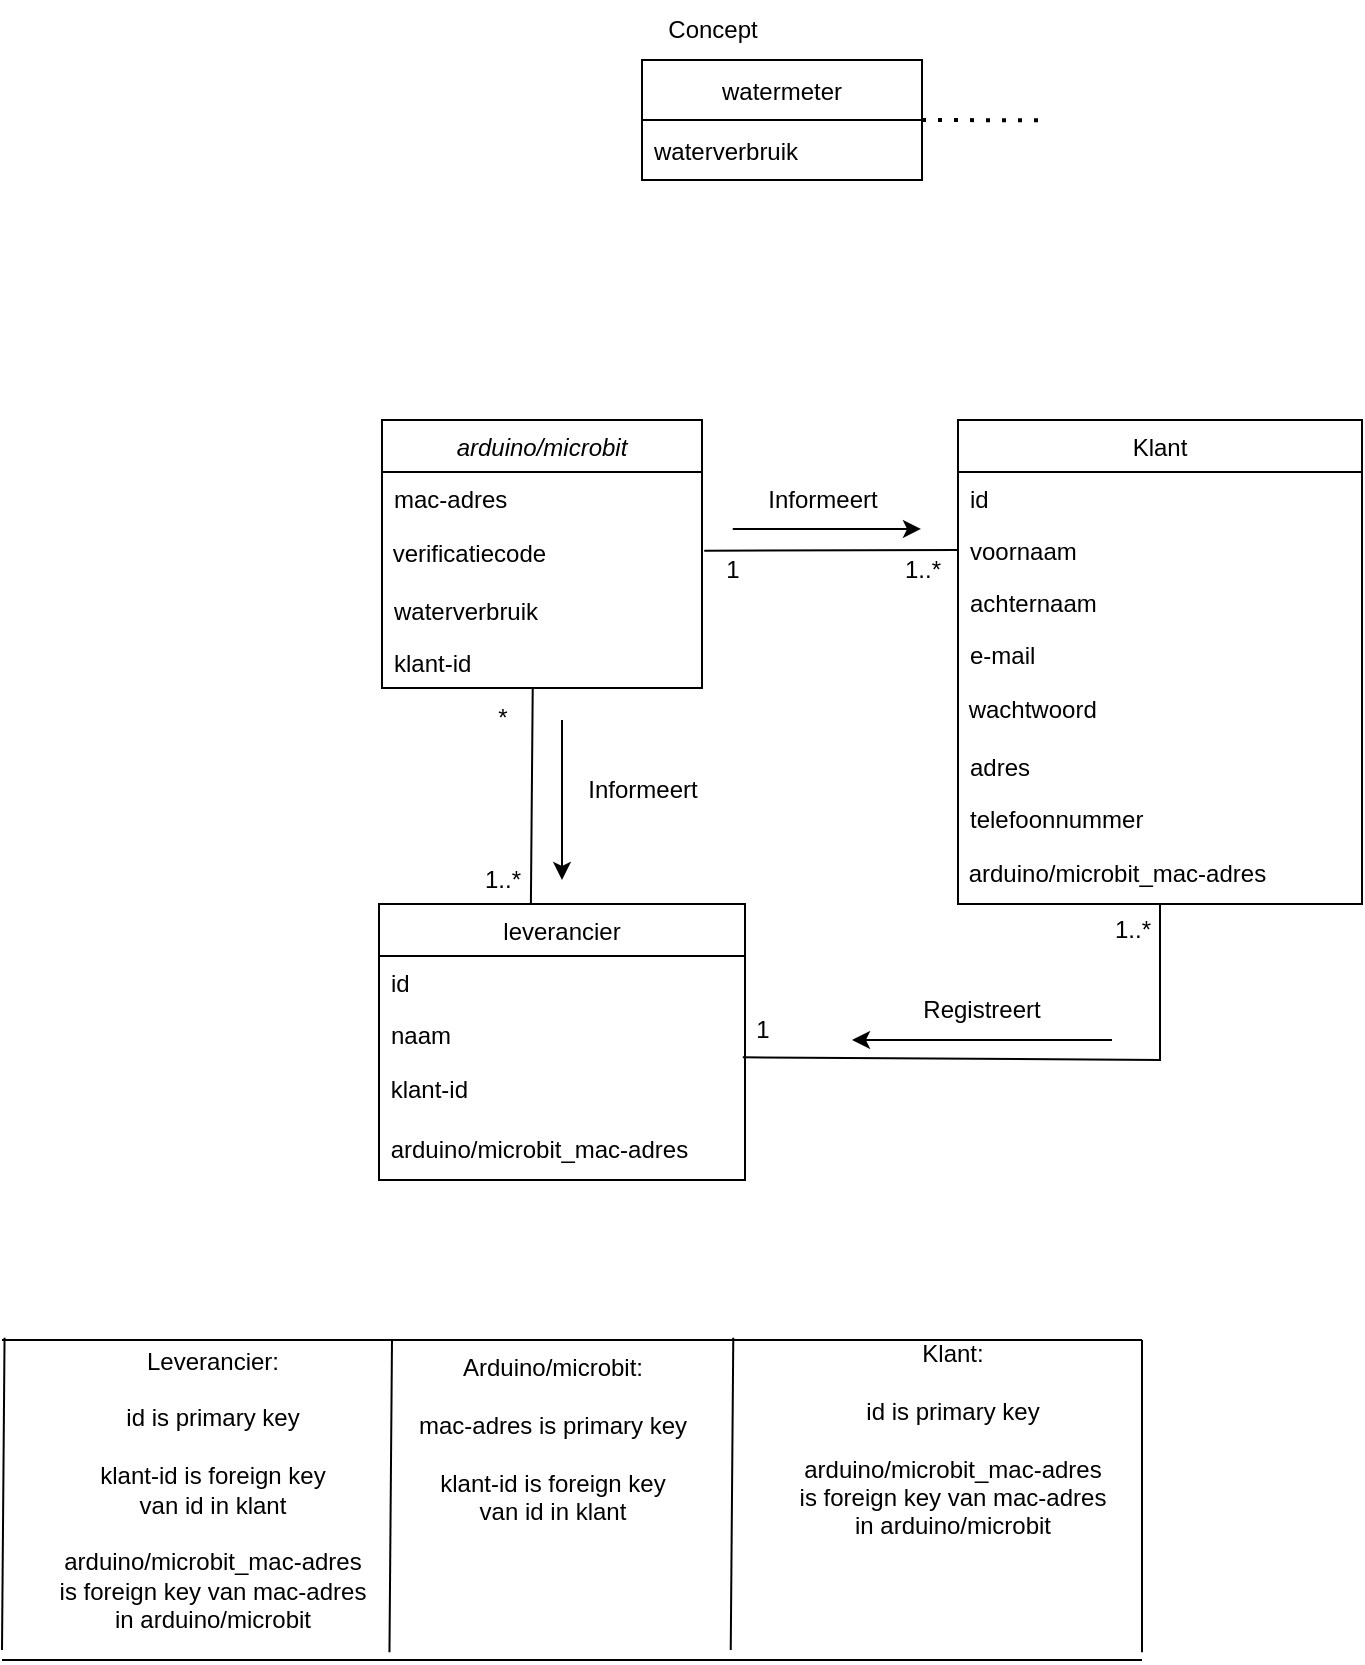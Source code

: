 <mxfile version="20.4.1" type="device"><diagram id="C5RBs43oDa-KdzZeNtuy" name="Page-1"><mxGraphModel dx="1703" dy="2113" grid="1" gridSize="10" guides="1" tooltips="1" connect="1" arrows="1" fold="1" page="1" pageScale="1" pageWidth="827" pageHeight="1169" math="0" shadow="0"><root><mxCell id="WIyWlLk6GJQsqaUBKTNV-0"/><mxCell id="WIyWlLk6GJQsqaUBKTNV-1" parent="WIyWlLk6GJQsqaUBKTNV-0"/><mxCell id="zkfFHV4jXpPFQw0GAbJ--0" value="arduino/microbit" style="swimlane;fontStyle=2;align=center;verticalAlign=top;childLayout=stackLayout;horizontal=1;startSize=26;horizontalStack=0;resizeParent=1;resizeLast=0;collapsible=1;marginBottom=0;rounded=0;shadow=0;strokeWidth=1;" parent="WIyWlLk6GJQsqaUBKTNV-1" vertex="1"><mxGeometry x="220" y="120" width="160" height="134" as="geometry"><mxRectangle x="230" y="140" width="160" height="26" as="alternateBounds"/></mxGeometry></mxCell><mxCell id="zkfFHV4jXpPFQw0GAbJ--1" value="mac-adres" style="text;align=left;verticalAlign=top;spacingLeft=4;spacingRight=4;overflow=hidden;rotatable=0;points=[[0,0.5],[1,0.5]];portConstraint=eastwest;" parent="zkfFHV4jXpPFQw0GAbJ--0" vertex="1"><mxGeometry y="26" width="160" height="26" as="geometry"/></mxCell><mxCell id="_aJJUXXC6ejdHF0-8vae-15" value="&lt;div align=&quot;left&quot;&gt;&amp;nbsp;verificatiecode&lt;/div&gt;" style="text;html=1;align=left;verticalAlign=middle;resizable=0;points=[];autosize=1;strokeColor=none;fillColor=none;" vertex="1" parent="zkfFHV4jXpPFQw0GAbJ--0"><mxGeometry y="52" width="160" height="30" as="geometry"/></mxCell><mxCell id="zkfFHV4jXpPFQw0GAbJ--2" value="waterverbruik" style="text;align=left;verticalAlign=top;spacingLeft=4;spacingRight=4;overflow=hidden;rotatable=0;points=[[0,0.5],[1,0.5]];portConstraint=eastwest;rounded=0;shadow=0;html=0;" parent="zkfFHV4jXpPFQw0GAbJ--0" vertex="1"><mxGeometry y="82" width="160" height="26" as="geometry"/></mxCell><mxCell id="zkfFHV4jXpPFQw0GAbJ--3" value="klant-id" style="text;align=left;verticalAlign=top;spacingLeft=4;spacingRight=4;overflow=hidden;rotatable=0;points=[[0,0.5],[1,0.5]];portConstraint=eastwest;rounded=0;shadow=0;html=0;" parent="zkfFHV4jXpPFQw0GAbJ--0" vertex="1"><mxGeometry y="108" width="160" height="26" as="geometry"/></mxCell><mxCell id="zkfFHV4jXpPFQw0GAbJ--6" value="leverancier" style="swimlane;fontStyle=0;align=center;verticalAlign=top;childLayout=stackLayout;horizontal=1;startSize=26;horizontalStack=0;resizeParent=1;resizeLast=0;collapsible=1;marginBottom=0;rounded=0;shadow=0;strokeWidth=1;" parent="WIyWlLk6GJQsqaUBKTNV-1" vertex="1"><mxGeometry x="218.5" y="362" width="183" height="138" as="geometry"><mxRectangle x="130" y="380" width="160" height="26" as="alternateBounds"/></mxGeometry></mxCell><mxCell id="zkfFHV4jXpPFQw0GAbJ--7" value="id" style="text;align=left;verticalAlign=top;spacingLeft=4;spacingRight=4;overflow=hidden;rotatable=0;points=[[0,0.5],[1,0.5]];portConstraint=eastwest;" parent="zkfFHV4jXpPFQw0GAbJ--6" vertex="1"><mxGeometry y="26" width="183" height="26" as="geometry"/></mxCell><mxCell id="zkfFHV4jXpPFQw0GAbJ--8" value="naam" style="text;align=left;verticalAlign=top;spacingLeft=4;spacingRight=4;overflow=hidden;rotatable=0;points=[[0,0.5],[1,0.5]];portConstraint=eastwest;rounded=0;shadow=0;html=0;" parent="zkfFHV4jXpPFQw0GAbJ--6" vertex="1"><mxGeometry y="52" width="183" height="26" as="geometry"/></mxCell><mxCell id="_aJJUXXC6ejdHF0-8vae-3" value="&lt;div align=&quot;left&quot;&gt;&amp;nbsp;klant-id&lt;/div&gt;" style="text;html=1;align=left;verticalAlign=middle;resizable=0;points=[];autosize=1;strokeColor=none;fillColor=none;" vertex="1" parent="zkfFHV4jXpPFQw0GAbJ--6"><mxGeometry y="78" width="183" height="30" as="geometry"/></mxCell><mxCell id="_aJJUXXC6ejdHF0-8vae-4" value="&lt;div align=&quot;left&quot;&gt;&amp;nbsp;arduino/microbit_mac-adres&lt;/div&gt;" style="text;html=1;align=left;verticalAlign=middle;resizable=0;points=[];autosize=1;strokeColor=none;fillColor=none;" vertex="1" parent="zkfFHV4jXpPFQw0GAbJ--6"><mxGeometry y="108" width="183" height="30" as="geometry"/></mxCell><mxCell id="zkfFHV4jXpPFQw0GAbJ--17" value="Klant" style="swimlane;fontStyle=0;align=center;verticalAlign=top;childLayout=stackLayout;horizontal=1;startSize=26;horizontalStack=0;resizeParent=1;resizeLast=0;collapsible=1;marginBottom=0;rounded=0;shadow=0;strokeWidth=1;" parent="WIyWlLk6GJQsqaUBKTNV-1" vertex="1"><mxGeometry x="508" y="120" width="202" height="242" as="geometry"><mxRectangle x="550" y="140" width="160" height="26" as="alternateBounds"/></mxGeometry></mxCell><mxCell id="zkfFHV4jXpPFQw0GAbJ--20" value="id" style="text;align=left;verticalAlign=top;spacingLeft=4;spacingRight=4;overflow=hidden;rotatable=0;points=[[0,0.5],[1,0.5]];portConstraint=eastwest;rounded=0;shadow=0;html=0;" parent="zkfFHV4jXpPFQw0GAbJ--17" vertex="1"><mxGeometry y="26" width="202" height="26" as="geometry"/></mxCell><mxCell id="zkfFHV4jXpPFQw0GAbJ--18" value="voornaam" style="text;align=left;verticalAlign=top;spacingLeft=4;spacingRight=4;overflow=hidden;rotatable=0;points=[[0,0.5],[1,0.5]];portConstraint=eastwest;" parent="zkfFHV4jXpPFQw0GAbJ--17" vertex="1"><mxGeometry y="52" width="202" height="26" as="geometry"/></mxCell><mxCell id="zkfFHV4jXpPFQw0GAbJ--19" value="achternaam" style="text;align=left;verticalAlign=top;spacingLeft=4;spacingRight=4;overflow=hidden;rotatable=0;points=[[0,0.5],[1,0.5]];portConstraint=eastwest;rounded=0;shadow=0;html=0;" parent="zkfFHV4jXpPFQw0GAbJ--17" vertex="1"><mxGeometry y="78" width="202" height="26" as="geometry"/></mxCell><mxCell id="zkfFHV4jXpPFQw0GAbJ--22" value="e-mail" style="text;align=left;verticalAlign=top;spacingLeft=4;spacingRight=4;overflow=hidden;rotatable=0;points=[[0,0.5],[1,0.5]];portConstraint=eastwest;rounded=0;shadow=0;html=0;" parent="zkfFHV4jXpPFQw0GAbJ--17" vertex="1"><mxGeometry y="104" width="202" height="26" as="geometry"/></mxCell><mxCell id="_aJJUXXC6ejdHF0-8vae-14" value="&lt;div align=&quot;left&quot;&gt;&amp;nbsp;wachtwoord&lt;/div&gt;" style="text;html=1;strokeColor=none;fillColor=none;align=left;verticalAlign=middle;whiteSpace=wrap;rounded=0;" vertex="1" parent="zkfFHV4jXpPFQw0GAbJ--17"><mxGeometry y="130" width="202" height="30" as="geometry"/></mxCell><mxCell id="zkfFHV4jXpPFQw0GAbJ--21" value="adres" style="text;align=left;verticalAlign=top;spacingLeft=4;spacingRight=4;overflow=hidden;rotatable=0;points=[[0,0.5],[1,0.5]];portConstraint=eastwest;rounded=0;shadow=0;html=0;" parent="zkfFHV4jXpPFQw0GAbJ--17" vertex="1"><mxGeometry y="160" width="202" height="26" as="geometry"/></mxCell><mxCell id="zkfFHV4jXpPFQw0GAbJ--24" value="telefoonnummer" style="text;align=left;verticalAlign=top;spacingLeft=4;spacingRight=4;overflow=hidden;rotatable=0;points=[[0,0.5],[1,0.5]];portConstraint=eastwest;" parent="zkfFHV4jXpPFQw0GAbJ--17" vertex="1"><mxGeometry y="186" width="202" height="26" as="geometry"/></mxCell><mxCell id="_aJJUXXC6ejdHF0-8vae-16" value="&lt;div align=&quot;left&quot;&gt;&amp;nbsp;arduino/microbit_mac-adres&lt;/div&gt;" style="text;html=1;strokeColor=none;fillColor=none;align=left;verticalAlign=middle;whiteSpace=wrap;rounded=0;" vertex="1" parent="zkfFHV4jXpPFQw0GAbJ--17"><mxGeometry y="212" width="202" height="30" as="geometry"/></mxCell><mxCell id="_aJJUXXC6ejdHF0-8vae-6" value="&lt;div&gt;Leverancier:&lt;/div&gt;&lt;div&gt;&lt;br&gt;&lt;/div&gt;id is primary key&lt;div&gt;&lt;br&gt;klant-id is foreign key&lt;br&gt;van id in klant&lt;br&gt;&lt;/div&gt;&lt;div&gt;&lt;br&gt;&lt;/div&gt;&lt;div&gt;arduino/microbit_mac-adres&lt;br&gt;is foreign key van mac-adres&lt;br&gt;in arduino/microbit&lt;br&gt;&lt;/div&gt;" style="text;html=1;align=center;verticalAlign=middle;resizable=0;points=[];autosize=1;strokeColor=none;fillColor=none;" vertex="1" parent="WIyWlLk6GJQsqaUBKTNV-1"><mxGeometry x="40" y="575" width="190" height="160" as="geometry"/></mxCell><mxCell id="_aJJUXXC6ejdHF0-8vae-7" value="&lt;div&gt;Arduino/microbit:&lt;/div&gt;&lt;div&gt;&lt;br&gt;&lt;/div&gt;&lt;div&gt;mac-adres is primary key&lt;br&gt;&lt;/div&gt;&lt;div&gt;&lt;br&gt;&lt;/div&gt;&lt;div&gt;klant-id is foreign key&lt;br&gt;van id in klant&lt;/div&gt;" style="text;html=1;align=center;verticalAlign=middle;resizable=0;points=[];autosize=1;strokeColor=none;fillColor=none;" vertex="1" parent="WIyWlLk6GJQsqaUBKTNV-1"><mxGeometry x="220" y="580" width="170" height="100" as="geometry"/></mxCell><mxCell id="_aJJUXXC6ejdHF0-8vae-8" value="&lt;div&gt;Klant:&lt;/div&gt;&lt;div&gt;&lt;br&gt;&lt;/div&gt;&lt;div&gt;id is primary key&lt;br&gt;&lt;/div&gt;&lt;br&gt;arduino/microbit_mac-adres&lt;br&gt;is foreign key van mac-adres&lt;br&gt;in arduino/microbit" style="text;html=1;align=center;verticalAlign=middle;resizable=0;points=[];autosize=1;strokeColor=none;fillColor=none;" vertex="1" parent="WIyWlLk6GJQsqaUBKTNV-1"><mxGeometry x="410" y="575" width="190" height="110" as="geometry"/></mxCell><mxCell id="_aJJUXXC6ejdHF0-8vae-10" value="" style="endArrow=none;html=1;rounded=0;entryX=0.967;entryY=1.007;entryDx=0;entryDy=0;entryPerimeter=0;" edge="1" parent="WIyWlLk6GJQsqaUBKTNV-1" target="_aJJUXXC6ejdHF0-8vae-6"><mxGeometry width="50" height="50" relative="1" as="geometry"><mxPoint x="225" y="580" as="sourcePoint"/><mxPoint x="225" y="660" as="targetPoint"/></mxGeometry></mxCell><mxCell id="_aJJUXXC6ejdHF0-8vae-17" value="" style="endArrow=none;dashed=1;html=1;dashPattern=1 3;strokeWidth=2;rounded=0;entryX=0.007;entryY=-0.071;entryDx=0;entryDy=0;entryPerimeter=0;" edge="1" parent="WIyWlLk6GJQsqaUBKTNV-1"><mxGeometry width="50" height="50" relative="1" as="geometry"><mxPoint x="490" y="-30" as="sourcePoint"/><mxPoint x="551.12" y="-29.846" as="targetPoint"/></mxGeometry></mxCell><mxCell id="_aJJUXXC6ejdHF0-8vae-18" value="watermeter" style="swimlane;fontStyle=0;childLayout=stackLayout;horizontal=1;startSize=30;horizontalStack=0;resizeParent=1;resizeParentMax=0;resizeLast=0;collapsible=1;marginBottom=0;" vertex="1" parent="WIyWlLk6GJQsqaUBKTNV-1"><mxGeometry x="350" y="-60" width="140" height="60" as="geometry"/></mxCell><mxCell id="_aJJUXXC6ejdHF0-8vae-19" value="waterverbruik" style="text;strokeColor=none;fillColor=none;align=left;verticalAlign=middle;spacingLeft=4;spacingRight=4;overflow=hidden;points=[[0,0.5],[1,0.5]];portConstraint=eastwest;rotatable=0;" vertex="1" parent="_aJJUXXC6ejdHF0-8vae-18"><mxGeometry y="30" width="140" height="30" as="geometry"/></mxCell><mxCell id="_aJJUXXC6ejdHF0-8vae-22" value="Concept" style="text;html=1;align=center;verticalAlign=middle;resizable=0;points=[];autosize=1;strokeColor=none;fillColor=none;" vertex="1" parent="WIyWlLk6GJQsqaUBKTNV-1"><mxGeometry x="350" y="-90" width="70" height="30" as="geometry"/></mxCell><mxCell id="_aJJUXXC6ejdHF0-8vae-23" value="" style="endArrow=none;html=1;rounded=0;exitX=0.415;exitY=0;exitDx=0;exitDy=0;exitPerimeter=0;entryX=0.471;entryY=1.019;entryDx=0;entryDy=0;entryPerimeter=0;" edge="1" parent="WIyWlLk6GJQsqaUBKTNV-1" source="zkfFHV4jXpPFQw0GAbJ--6" target="zkfFHV4jXpPFQw0GAbJ--3"><mxGeometry width="50" height="50" relative="1" as="geometry"><mxPoint x="300" y="360" as="sourcePoint"/><mxPoint x="294" y="250" as="targetPoint"/></mxGeometry></mxCell><mxCell id="_aJJUXXC6ejdHF0-8vae-24" value="" style="endArrow=none;html=1;rounded=0;entryX=0;entryY=0.5;entryDx=0;entryDy=0;exitX=1.007;exitY=0.444;exitDx=0;exitDy=0;exitPerimeter=0;" edge="1" parent="WIyWlLk6GJQsqaUBKTNV-1" source="_aJJUXXC6ejdHF0-8vae-15" target="zkfFHV4jXpPFQw0GAbJ--18"><mxGeometry width="50" height="50" relative="1" as="geometry"><mxPoint x="520" y="490" as="sourcePoint"/><mxPoint x="570" y="440" as="targetPoint"/></mxGeometry></mxCell><mxCell id="_aJJUXXC6ejdHF0-8vae-25" value="" style="endArrow=none;html=1;rounded=0;exitX=0.994;exitY=-0.044;exitDx=0;exitDy=0;entryX=0.5;entryY=1;entryDx=0;entryDy=0;exitPerimeter=0;" edge="1" parent="WIyWlLk6GJQsqaUBKTNV-1" source="_aJJUXXC6ejdHF0-8vae-3" target="_aJJUXXC6ejdHF0-8vae-16"><mxGeometry width="50" height="50" relative="1" as="geometry"><mxPoint x="510" y="480" as="sourcePoint"/><mxPoint x="610" y="427" as="targetPoint"/><Array as="points"><mxPoint x="609" y="440"/></Array></mxGeometry></mxCell><mxCell id="_aJJUXXC6ejdHF0-8vae-28" value="Informeert" style="text;html=1;align=center;verticalAlign=middle;resizable=0;points=[];autosize=1;strokeColor=none;fillColor=none;" vertex="1" parent="WIyWlLk6GJQsqaUBKTNV-1"><mxGeometry x="305" y="290" width="90" height="30" as="geometry"/></mxCell><mxCell id="_aJJUXXC6ejdHF0-8vae-29" value="" style="endArrow=classic;html=1;rounded=0;" edge="1" parent="WIyWlLk6GJQsqaUBKTNV-1"><mxGeometry width="50" height="50" relative="1" as="geometry"><mxPoint x="310" y="270" as="sourcePoint"/><mxPoint x="310" y="350" as="targetPoint"/></mxGeometry></mxCell><mxCell id="_aJJUXXC6ejdHF0-8vae-30" value="Informeert" style="text;html=1;align=center;verticalAlign=middle;resizable=0;points=[];autosize=1;strokeColor=none;fillColor=none;" vertex="1" parent="WIyWlLk6GJQsqaUBKTNV-1"><mxGeometry x="395" y="145" width="90" height="30" as="geometry"/></mxCell><mxCell id="_aJJUXXC6ejdHF0-8vae-31" value="" style="endArrow=classic;html=1;rounded=0;entryX=1.05;entryY=0.983;entryDx=0;entryDy=0;entryPerimeter=0;exitX=0.004;exitY=0.983;exitDx=0;exitDy=0;exitPerimeter=0;" edge="1" parent="WIyWlLk6GJQsqaUBKTNV-1" source="_aJJUXXC6ejdHF0-8vae-30" target="_aJJUXXC6ejdHF0-8vae-30"><mxGeometry width="50" height="50" relative="1" as="geometry"><mxPoint x="410" y="260" as="sourcePoint"/><mxPoint x="460" y="210" as="targetPoint"/></mxGeometry></mxCell><mxCell id="_aJJUXXC6ejdHF0-8vae-32" value="Registreert" style="text;html=1;strokeColor=none;fillColor=none;align=center;verticalAlign=middle;whiteSpace=wrap;rounded=0;" vertex="1" parent="WIyWlLk6GJQsqaUBKTNV-1"><mxGeometry x="490" y="400" width="60" height="30" as="geometry"/></mxCell><mxCell id="_aJJUXXC6ejdHF0-8vae-33" value="" style="endArrow=classic;html=1;rounded=0;" edge="1" parent="WIyWlLk6GJQsqaUBKTNV-1"><mxGeometry width="50" height="50" relative="1" as="geometry"><mxPoint x="585" y="430" as="sourcePoint"/><mxPoint x="455" y="430" as="targetPoint"/></mxGeometry></mxCell><mxCell id="_aJJUXXC6ejdHF0-8vae-34" value="1" style="text;html=1;align=center;verticalAlign=middle;resizable=0;points=[];autosize=1;strokeColor=none;fillColor=none;" vertex="1" parent="WIyWlLk6GJQsqaUBKTNV-1"><mxGeometry x="395" y="410" width="30" height="30" as="geometry"/></mxCell><mxCell id="_aJJUXXC6ejdHF0-8vae-35" value="1..*" style="text;html=1;align=center;verticalAlign=middle;resizable=0;points=[];autosize=1;strokeColor=none;fillColor=none;" vertex="1" parent="WIyWlLk6GJQsqaUBKTNV-1"><mxGeometry x="575" y="360" width="40" height="30" as="geometry"/></mxCell><mxCell id="_aJJUXXC6ejdHF0-8vae-36" value="1..*" style="text;html=1;align=center;verticalAlign=middle;resizable=0;points=[];autosize=1;strokeColor=none;fillColor=none;" vertex="1" parent="WIyWlLk6GJQsqaUBKTNV-1"><mxGeometry x="260" y="335" width="40" height="30" as="geometry"/></mxCell><mxCell id="_aJJUXXC6ejdHF0-8vae-37" value="*" style="text;html=1;align=center;verticalAlign=middle;resizable=0;points=[];autosize=1;strokeColor=none;fillColor=none;" vertex="1" parent="WIyWlLk6GJQsqaUBKTNV-1"><mxGeometry x="265" y="254" width="30" height="30" as="geometry"/></mxCell><mxCell id="_aJJUXXC6ejdHF0-8vae-38" value="1..*" style="text;html=1;align=center;verticalAlign=middle;resizable=0;points=[];autosize=1;strokeColor=none;fillColor=none;" vertex="1" parent="WIyWlLk6GJQsqaUBKTNV-1"><mxGeometry x="470" y="180" width="40" height="30" as="geometry"/></mxCell><mxCell id="_aJJUXXC6ejdHF0-8vae-40" value="1" style="text;html=1;align=center;verticalAlign=middle;resizable=0;points=[];autosize=1;strokeColor=none;fillColor=none;" vertex="1" parent="WIyWlLk6GJQsqaUBKTNV-1"><mxGeometry x="380" y="180" width="30" height="30" as="geometry"/></mxCell><mxCell id="_aJJUXXC6ejdHF0-8vae-41" value="" style="endArrow=none;html=1;rounded=0;entryX=0.967;entryY=1.007;entryDx=0;entryDy=0;entryPerimeter=0;" edge="1" parent="WIyWlLk6GJQsqaUBKTNV-1"><mxGeometry width="50" height="50" relative="1" as="geometry"><mxPoint x="395.64" y="578.88" as="sourcePoint"/><mxPoint x="394.37" y="735" as="targetPoint"/></mxGeometry></mxCell><mxCell id="_aJJUXXC6ejdHF0-8vae-42" value="" style="endArrow=none;html=1;rounded=0;entryX=0.967;entryY=1.007;entryDx=0;entryDy=0;entryPerimeter=0;" edge="1" parent="WIyWlLk6GJQsqaUBKTNV-1"><mxGeometry width="50" height="50" relative="1" as="geometry"><mxPoint x="31.27" y="578.88" as="sourcePoint"/><mxPoint x="30.0" y="735.0" as="targetPoint"/></mxGeometry></mxCell><mxCell id="_aJJUXXC6ejdHF0-8vae-43" value="" style="endArrow=none;html=1;rounded=0;entryX=0.967;entryY=1.007;entryDx=0;entryDy=0;entryPerimeter=0;" edge="1" parent="WIyWlLk6GJQsqaUBKTNV-1"><mxGeometry width="50" height="50" relative="1" as="geometry"><mxPoint x="600" y="580" as="sourcePoint"/><mxPoint x="600" y="736.12" as="targetPoint"/></mxGeometry></mxCell><mxCell id="_aJJUXXC6ejdHF0-8vae-44" value="" style="endArrow=none;html=1;rounded=0;" edge="1" parent="WIyWlLk6GJQsqaUBKTNV-1"><mxGeometry width="50" height="50" relative="1" as="geometry"><mxPoint x="30" y="580" as="sourcePoint"/><mxPoint x="600" y="580" as="targetPoint"/></mxGeometry></mxCell><mxCell id="_aJJUXXC6ejdHF0-8vae-45" value="" style="endArrow=none;html=1;rounded=0;" edge="1" parent="WIyWlLk6GJQsqaUBKTNV-1"><mxGeometry width="50" height="50" relative="1" as="geometry"><mxPoint x="30" y="740" as="sourcePoint"/><mxPoint x="600" y="740" as="targetPoint"/></mxGeometry></mxCell></root></mxGraphModel></diagram></mxfile>